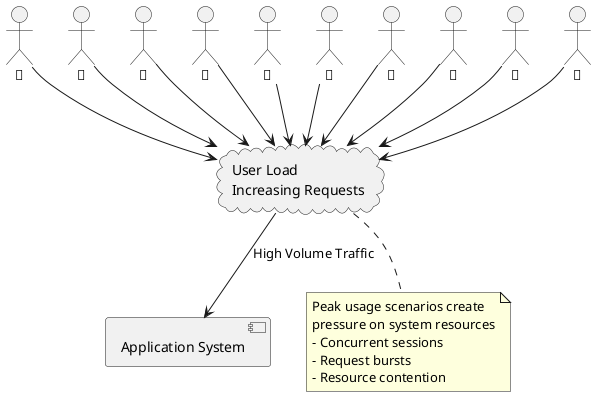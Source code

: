 @startuml
skinparam shadowing false

actor "👤" as U1
actor "👤" as U2
actor "👤" as U3
actor "👤" as U4
actor "👤" as U5
actor "👤" as U6
actor "👤" as U7
actor "👤" as U8
actor "👤" as U9
actor "👤" as U10

cloud "User Load\nIncreasing Requests" as Load

U1 --> Load
U2 --> Load
U3 --> Load
U4 --> Load
U5 --> Load
U6 --> Load
U7 --> Load
U8 --> Load
U9 --> Load
U10 --> Load

Load --> [Application System] : High Volume Traffic

note bottom of Load
Peak usage scenarios create
pressure on system resources
- Concurrent sessions
- Request bursts
- Resource contention
end note
@enduml 